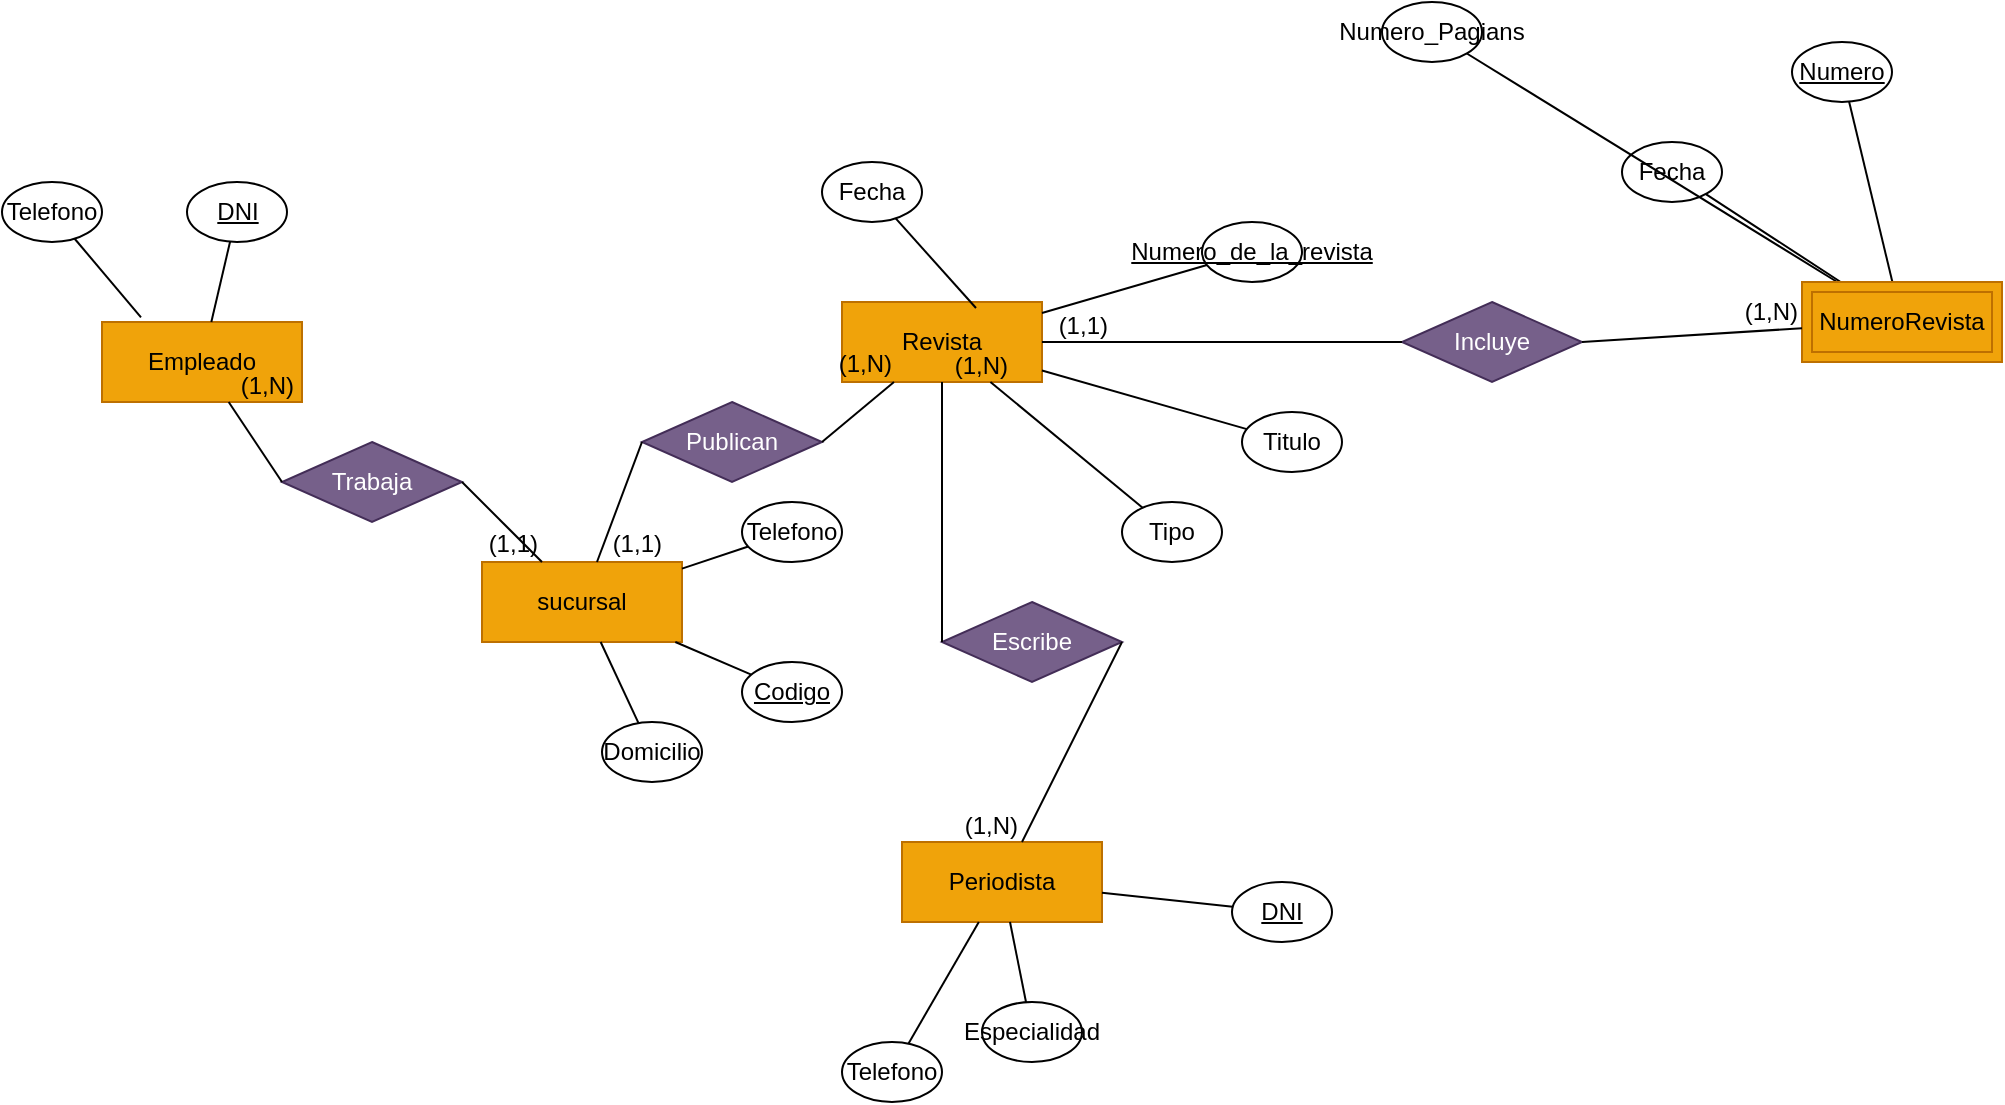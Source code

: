 <mxfile version="27.0.9">
  <diagram name="Página-1" id="WjGkQe-c2hMBbzgqHkUj">
    <mxGraphModel dx="1169" dy="2279" grid="1" gridSize="10" guides="1" tooltips="1" connect="1" arrows="1" fold="1" page="1" pageScale="1" pageWidth="1200" pageHeight="1600" math="0" shadow="0">
      <root>
        <mxCell id="0" />
        <mxCell id="1" parent="0" />
        <mxCell id="B-vahNaULA-1w-hWWKOj-1" value="Revista" style="whiteSpace=wrap;html=1;align=center;fillColor=#f0a30a;strokeColor=#BD7000;fontColor=#000000;" parent="1" vertex="1">
          <mxGeometry x="530" y="80" width="100" height="40" as="geometry" />
        </mxCell>
        <mxCell id="B-vahNaULA-1w-hWWKOj-2" value="sucursal" style="whiteSpace=wrap;html=1;align=center;fillColor=#f0a30a;strokeColor=#BD7000;fontColor=#000000;" parent="1" vertex="1">
          <mxGeometry x="350" y="210" width="100" height="40" as="geometry" />
        </mxCell>
        <mxCell id="B-vahNaULA-1w-hWWKOj-3" value="Periodista" style="whiteSpace=wrap;html=1;align=center;fillColor=#f0a30a;strokeColor=#BD7000;fontColor=#000000;" parent="1" vertex="1">
          <mxGeometry x="560" y="350" width="100" height="40" as="geometry" />
        </mxCell>
        <mxCell id="B-vahNaULA-1w-hWWKOj-5" value="Empleado" style="whiteSpace=wrap;html=1;align=center;fillColor=#f0a30a;strokeColor=#BD7000;fontColor=#000000;" parent="1" vertex="1">
          <mxGeometry x="160" y="90" width="100" height="40" as="geometry" />
        </mxCell>
        <mxCell id="B-vahNaULA-1w-hWWKOj-12" value="Escribe" style="shape=rhombus;perimeter=rhombusPerimeter;whiteSpace=wrap;html=1;align=center;fillColor=#76608a;fontColor=#ffffff;strokeColor=#432D57;" parent="1" vertex="1">
          <mxGeometry x="580" y="230" width="90" height="40" as="geometry" />
        </mxCell>
        <mxCell id="B-vahNaULA-1w-hWWKOj-13" value="" style="endArrow=none;html=1;rounded=0;exitX=0;exitY=0.5;exitDx=0;exitDy=0;" parent="1" source="B-vahNaULA-1w-hWWKOj-12" target="B-vahNaULA-1w-hWWKOj-1" edge="1">
          <mxGeometry relative="1" as="geometry">
            <mxPoint x="407" y="270" as="sourcePoint" />
            <mxPoint x="360" y="300" as="targetPoint" />
          </mxGeometry>
        </mxCell>
        <mxCell id="B-vahNaULA-1w-hWWKOj-14" value="(1,N)" style="resizable=0;html=1;whiteSpace=wrap;align=right;verticalAlign=bottom;" parent="B-vahNaULA-1w-hWWKOj-13" connectable="0" vertex="1">
          <mxGeometry x="1" relative="1" as="geometry">
            <mxPoint x="34" as="offset" />
          </mxGeometry>
        </mxCell>
        <mxCell id="B-vahNaULA-1w-hWWKOj-15" value="" style="endArrow=none;html=1;rounded=0;exitX=1;exitY=0.5;exitDx=0;exitDy=0;" parent="1" source="B-vahNaULA-1w-hWWKOj-12" target="B-vahNaULA-1w-hWWKOj-3" edge="1">
          <mxGeometry relative="1" as="geometry">
            <mxPoint x="407" y="270" as="sourcePoint" />
            <mxPoint x="580" y="300" as="targetPoint" />
          </mxGeometry>
        </mxCell>
        <mxCell id="B-vahNaULA-1w-hWWKOj-16" value="(1,N)" style="resizable=0;html=1;whiteSpace=wrap;align=right;verticalAlign=bottom;" parent="B-vahNaULA-1w-hWWKOj-15" connectable="0" vertex="1">
          <mxGeometry x="1" relative="1" as="geometry">
            <mxPoint as="offset" />
          </mxGeometry>
        </mxCell>
        <mxCell id="B-vahNaULA-1w-hWWKOj-17" value="Publican" style="shape=rhombus;perimeter=rhombusPerimeter;whiteSpace=wrap;html=1;align=center;fillColor=#76608a;fontColor=#ffffff;strokeColor=#432D57;" parent="1" vertex="1">
          <mxGeometry x="430" y="130" width="90" height="40" as="geometry" />
        </mxCell>
        <mxCell id="B-vahNaULA-1w-hWWKOj-18" value="" style="endArrow=none;html=1;rounded=0;exitX=0;exitY=0.5;exitDx=0;exitDy=0;" parent="1" source="B-vahNaULA-1w-hWWKOj-17" target="B-vahNaULA-1w-hWWKOj-2" edge="1">
          <mxGeometry relative="1" as="geometry">
            <mxPoint x="397" y="180" as="sourcePoint" />
            <mxPoint x="350" y="210" as="targetPoint" />
          </mxGeometry>
        </mxCell>
        <mxCell id="B-vahNaULA-1w-hWWKOj-19" value="(1,1)" style="resizable=0;html=1;whiteSpace=wrap;align=right;verticalAlign=bottom;" parent="B-vahNaULA-1w-hWWKOj-18" connectable="0" vertex="1">
          <mxGeometry x="1" relative="1" as="geometry">
            <mxPoint x="34" as="offset" />
          </mxGeometry>
        </mxCell>
        <mxCell id="B-vahNaULA-1w-hWWKOj-20" value="" style="endArrow=none;html=1;rounded=0;exitX=1;exitY=0.5;exitDx=0;exitDy=0;" parent="1" source="B-vahNaULA-1w-hWWKOj-17" target="B-vahNaULA-1w-hWWKOj-1" edge="1">
          <mxGeometry relative="1" as="geometry">
            <mxPoint x="397" y="180" as="sourcePoint" />
            <mxPoint x="570" y="210" as="targetPoint" />
          </mxGeometry>
        </mxCell>
        <mxCell id="B-vahNaULA-1w-hWWKOj-21" value="(1,N)" style="resizable=0;html=1;whiteSpace=wrap;align=right;verticalAlign=bottom;" parent="B-vahNaULA-1w-hWWKOj-20" connectable="0" vertex="1">
          <mxGeometry x="1" relative="1" as="geometry">
            <mxPoint as="offset" />
          </mxGeometry>
        </mxCell>
        <mxCell id="B-vahNaULA-1w-hWWKOj-27" value="Trabaja" style="shape=rhombus;perimeter=rhombusPerimeter;whiteSpace=wrap;html=1;align=center;fillColor=#76608a;fontColor=#ffffff;strokeColor=#432D57;" parent="1" vertex="1">
          <mxGeometry x="250" y="150" width="90" height="40" as="geometry" />
        </mxCell>
        <mxCell id="B-vahNaULA-1w-hWWKOj-28" value="" style="endArrow=none;html=1;rounded=0;exitX=0;exitY=0.5;exitDx=0;exitDy=0;" parent="1" source="B-vahNaULA-1w-hWWKOj-27" target="B-vahNaULA-1w-hWWKOj-5" edge="1">
          <mxGeometry relative="1" as="geometry">
            <mxPoint x="227" y="150" as="sourcePoint" />
            <mxPoint x="180" y="180" as="targetPoint" />
          </mxGeometry>
        </mxCell>
        <mxCell id="B-vahNaULA-1w-hWWKOj-29" value="(1,N)" style="resizable=0;html=1;whiteSpace=wrap;align=right;verticalAlign=bottom;" parent="B-vahNaULA-1w-hWWKOj-28" connectable="0" vertex="1">
          <mxGeometry x="1" relative="1" as="geometry">
            <mxPoint x="34" as="offset" />
          </mxGeometry>
        </mxCell>
        <mxCell id="B-vahNaULA-1w-hWWKOj-30" value="" style="endArrow=none;html=1;rounded=0;exitX=1;exitY=0.5;exitDx=0;exitDy=0;" parent="1" source="B-vahNaULA-1w-hWWKOj-27" target="B-vahNaULA-1w-hWWKOj-2" edge="1">
          <mxGeometry relative="1" as="geometry">
            <mxPoint x="227" y="150" as="sourcePoint" />
            <mxPoint x="400" y="180" as="targetPoint" />
          </mxGeometry>
        </mxCell>
        <mxCell id="B-vahNaULA-1w-hWWKOj-31" value="(1,1)" style="resizable=0;html=1;whiteSpace=wrap;align=right;verticalAlign=bottom;" parent="B-vahNaULA-1w-hWWKOj-30" connectable="0" vertex="1">
          <mxGeometry x="1" relative="1" as="geometry">
            <mxPoint as="offset" />
          </mxGeometry>
        </mxCell>
        <mxCell id="B-vahNaULA-1w-hWWKOj-34" value="" style="endArrow=none;html=1;rounded=0;" parent="1" source="B-vahNaULA-1w-hWWKOj-5" target="B-vahNaULA-1w-hWWKOj-35" edge="1">
          <mxGeometry relative="1" as="geometry">
            <mxPoint x="167.5" y="35" as="sourcePoint" />
            <mxPoint x="227.5" y="35" as="targetPoint" />
          </mxGeometry>
        </mxCell>
        <mxCell id="B-vahNaULA-1w-hWWKOj-35" value="&lt;u&gt;DNI&lt;/u&gt;" style="ellipse;whiteSpace=wrap;html=1;align=center;" parent="1" vertex="1">
          <mxGeometry x="202.5" y="20" width="50" height="30" as="geometry" />
        </mxCell>
        <mxCell id="B-vahNaULA-1w-hWWKOj-36" value="" style="endArrow=none;html=1;rounded=0;exitX=0.195;exitY=-0.058;exitDx=0;exitDy=0;exitPerimeter=0;" parent="1" source="B-vahNaULA-1w-hWWKOj-5" target="B-vahNaULA-1w-hWWKOj-37" edge="1">
          <mxGeometry relative="1" as="geometry">
            <mxPoint x="440" y="185" as="sourcePoint" />
            <mxPoint x="500" y="185" as="targetPoint" />
          </mxGeometry>
        </mxCell>
        <mxCell id="B-vahNaULA-1w-hWWKOj-37" value="Telefono" style="ellipse;whiteSpace=wrap;html=1;align=center;" parent="1" vertex="1">
          <mxGeometry x="110" y="20" width="50" height="30" as="geometry" />
        </mxCell>
        <mxCell id="B-vahNaULA-1w-hWWKOj-38" value="" style="endArrow=none;html=1;rounded=0;" parent="1" source="B-vahNaULA-1w-hWWKOj-3" target="B-vahNaULA-1w-hWWKOj-39" edge="1">
          <mxGeometry relative="1" as="geometry">
            <mxPoint x="690" y="385" as="sourcePoint" />
            <mxPoint x="750" y="385" as="targetPoint" />
          </mxGeometry>
        </mxCell>
        <mxCell id="B-vahNaULA-1w-hWWKOj-39" value="&lt;u&gt;DNI&lt;/u&gt;" style="ellipse;whiteSpace=wrap;html=1;align=center;" parent="1" vertex="1">
          <mxGeometry x="725" y="370" width="50" height="30" as="geometry" />
        </mxCell>
        <mxCell id="B-vahNaULA-1w-hWWKOj-40" value="" style="endArrow=none;html=1;rounded=0;" parent="1" source="B-vahNaULA-1w-hWWKOj-3" target="B-vahNaULA-1w-hWWKOj-41" edge="1">
          <mxGeometry relative="1" as="geometry">
            <mxPoint x="440" y="185" as="sourcePoint" />
            <mxPoint x="500" y="185" as="targetPoint" />
          </mxGeometry>
        </mxCell>
        <mxCell id="B-vahNaULA-1w-hWWKOj-41" value="Especialidad" style="ellipse;whiteSpace=wrap;html=1;align=center;" parent="1" vertex="1">
          <mxGeometry x="600" y="430" width="50" height="30" as="geometry" />
        </mxCell>
        <mxCell id="B-vahNaULA-1w-hWWKOj-42" value="" style="endArrow=none;html=1;rounded=0;" parent="1" source="B-vahNaULA-1w-hWWKOj-3" target="B-vahNaULA-1w-hWWKOj-43" edge="1">
          <mxGeometry relative="1" as="geometry">
            <mxPoint x="440" y="185" as="sourcePoint" />
            <mxPoint x="500" y="185" as="targetPoint" />
          </mxGeometry>
        </mxCell>
        <mxCell id="B-vahNaULA-1w-hWWKOj-43" value="Telefono" style="ellipse;whiteSpace=wrap;html=1;align=center;" parent="1" vertex="1">
          <mxGeometry x="530" y="450" width="50" height="30" as="geometry" />
        </mxCell>
        <mxCell id="B-vahNaULA-1w-hWWKOj-44" value="" style="endArrow=none;html=1;rounded=0;" parent="1" source="B-vahNaULA-1w-hWWKOj-2" target="B-vahNaULA-1w-hWWKOj-45" edge="1">
          <mxGeometry relative="1" as="geometry">
            <mxPoint x="445" y="275" as="sourcePoint" />
            <mxPoint x="505" y="275" as="targetPoint" />
          </mxGeometry>
        </mxCell>
        <mxCell id="B-vahNaULA-1w-hWWKOj-45" value="&lt;u&gt;Codigo&lt;/u&gt;" style="ellipse;whiteSpace=wrap;html=1;align=center;" parent="1" vertex="1">
          <mxGeometry x="480" y="260" width="50" height="30" as="geometry" />
        </mxCell>
        <mxCell id="B-vahNaULA-1w-hWWKOj-46" value="" style="endArrow=none;html=1;rounded=0;" parent="1" source="B-vahNaULA-1w-hWWKOj-2" target="B-vahNaULA-1w-hWWKOj-47" edge="1">
          <mxGeometry relative="1" as="geometry">
            <mxPoint x="440" y="185" as="sourcePoint" />
            <mxPoint x="500" y="185" as="targetPoint" />
          </mxGeometry>
        </mxCell>
        <mxCell id="B-vahNaULA-1w-hWWKOj-47" value="Telefono" style="ellipse;whiteSpace=wrap;html=1;align=center;" parent="1" vertex="1">
          <mxGeometry x="480" y="180" width="50" height="30" as="geometry" />
        </mxCell>
        <mxCell id="B-vahNaULA-1w-hWWKOj-48" value="" style="endArrow=none;html=1;rounded=0;" parent="1" source="B-vahNaULA-1w-hWWKOj-2" target="B-vahNaULA-1w-hWWKOj-49" edge="1">
          <mxGeometry relative="1" as="geometry">
            <mxPoint x="440" y="185" as="sourcePoint" />
            <mxPoint x="500" y="185" as="targetPoint" />
          </mxGeometry>
        </mxCell>
        <mxCell id="B-vahNaULA-1w-hWWKOj-49" value="Domicilio" style="ellipse;whiteSpace=wrap;html=1;align=center;" parent="1" vertex="1">
          <mxGeometry x="410" y="290" width="50" height="30" as="geometry" />
        </mxCell>
        <mxCell id="B-vahNaULA-1w-hWWKOj-50" value="" style="endArrow=none;html=1;rounded=0;" parent="1" source="B-vahNaULA-1w-hWWKOj-1" target="B-vahNaULA-1w-hWWKOj-51" edge="1">
          <mxGeometry relative="1" as="geometry">
            <mxPoint x="440" y="185" as="sourcePoint" />
            <mxPoint x="500" y="185" as="targetPoint" />
          </mxGeometry>
        </mxCell>
        <mxCell id="B-vahNaULA-1w-hWWKOj-51" value="&lt;u&gt;Numero_de_la_revista&lt;/u&gt;" style="ellipse;whiteSpace=wrap;html=1;align=center;" parent="1" vertex="1">
          <mxGeometry x="710" y="40" width="50" height="30" as="geometry" />
        </mxCell>
        <mxCell id="B-vahNaULA-1w-hWWKOj-52" value="" style="endArrow=none;html=1;rounded=0;" parent="1" source="B-vahNaULA-1w-hWWKOj-1" target="B-vahNaULA-1w-hWWKOj-53" edge="1">
          <mxGeometry relative="1" as="geometry">
            <mxPoint x="440" y="185" as="sourcePoint" />
            <mxPoint x="500" y="185" as="targetPoint" />
          </mxGeometry>
        </mxCell>
        <mxCell id="B-vahNaULA-1w-hWWKOj-53" value="Tipo" style="ellipse;whiteSpace=wrap;html=1;align=center;" parent="1" vertex="1">
          <mxGeometry x="670" y="180" width="50" height="30" as="geometry" />
        </mxCell>
        <mxCell id="B-vahNaULA-1w-hWWKOj-54" value="" style="endArrow=none;html=1;rounded=0;" parent="1" source="B-vahNaULA-1w-hWWKOj-1" target="B-vahNaULA-1w-hWWKOj-55" edge="1">
          <mxGeometry relative="1" as="geometry">
            <mxPoint x="440" y="185" as="sourcePoint" />
            <mxPoint x="500" y="185" as="targetPoint" />
          </mxGeometry>
        </mxCell>
        <mxCell id="B-vahNaULA-1w-hWWKOj-55" value="Titulo" style="ellipse;whiteSpace=wrap;html=1;align=center;" parent="1" vertex="1">
          <mxGeometry x="730" y="135" width="50" height="30" as="geometry" />
        </mxCell>
        <mxCell id="B-vahNaULA-1w-hWWKOj-56" value="" style="endArrow=none;html=1;rounded=0;exitX=0.67;exitY=0.075;exitDx=0;exitDy=0;exitPerimeter=0;" parent="1" source="B-vahNaULA-1w-hWWKOj-1" target="B-vahNaULA-1w-hWWKOj-57" edge="1">
          <mxGeometry relative="1" as="geometry">
            <mxPoint x="600" y="125" as="sourcePoint" />
            <mxPoint x="660" y="125" as="targetPoint" />
          </mxGeometry>
        </mxCell>
        <mxCell id="B-vahNaULA-1w-hWWKOj-57" value="Fecha" style="ellipse;whiteSpace=wrap;html=1;align=center;" parent="1" vertex="1">
          <mxGeometry x="520" y="10" width="50" height="30" as="geometry" />
        </mxCell>
        <mxCell id="vA9dp_3DRFksyfBaNGGK-7" value="" style="endArrow=none;html=1;rounded=0;" edge="1" target="vA9dp_3DRFksyfBaNGGK-8" parent="1" source="vA9dp_3DRFksyfBaNGGK-13">
          <mxGeometry relative="1" as="geometry">
            <mxPoint x="992.222" y="40" as="sourcePoint" />
            <mxPoint x="385" y="35" as="targetPoint" />
          </mxGeometry>
        </mxCell>
        <mxCell id="vA9dp_3DRFksyfBaNGGK-8" value="Fecha" style="ellipse;whiteSpace=wrap;html=1;align=center;" vertex="1" parent="1">
          <mxGeometry x="920" width="50" height="30" as="geometry" />
        </mxCell>
        <mxCell id="vA9dp_3DRFksyfBaNGGK-9" value="" style="endArrow=none;html=1;rounded=0;" edge="1" target="vA9dp_3DRFksyfBaNGGK-10" parent="1" source="vA9dp_3DRFksyfBaNGGK-13">
          <mxGeometry relative="1" as="geometry">
            <mxPoint x="994.348" y="40" as="sourcePoint" />
            <mxPoint x="375" y="25" as="targetPoint" />
          </mxGeometry>
        </mxCell>
        <mxCell id="vA9dp_3DRFksyfBaNGGK-10" value="Numero_Pagians" style="ellipse;whiteSpace=wrap;html=1;align=center;" vertex="1" parent="1">
          <mxGeometry x="800" y="-70" width="50" height="30" as="geometry" />
        </mxCell>
        <mxCell id="vA9dp_3DRFksyfBaNGGK-11" value="" style="endArrow=none;html=1;rounded=0;" edge="1" target="vA9dp_3DRFksyfBaNGGK-12" parent="1" source="vA9dp_3DRFksyfBaNGGK-13">
          <mxGeometry relative="1" as="geometry">
            <mxPoint x="1030" y="40" as="sourcePoint" />
            <mxPoint x="510" y="65" as="targetPoint" />
          </mxGeometry>
        </mxCell>
        <mxCell id="vA9dp_3DRFksyfBaNGGK-12" value="&lt;u&gt;Numero&lt;/u&gt;" style="ellipse;whiteSpace=wrap;html=1;align=center;" vertex="1" parent="1">
          <mxGeometry x="1005" y="-50" width="50" height="30" as="geometry" />
        </mxCell>
        <mxCell id="vA9dp_3DRFksyfBaNGGK-13" value="NumeroRevista" style="shape=ext;margin=3;double=1;whiteSpace=wrap;html=1;align=center;fillColor=#f0a30a;fontColor=#000000;strokeColor=#BD7000;" vertex="1" parent="1">
          <mxGeometry x="1010" y="70" width="100" height="40" as="geometry" />
        </mxCell>
        <mxCell id="vA9dp_3DRFksyfBaNGGK-14" value="Incluye" style="shape=rhombus;perimeter=rhombusPerimeter;whiteSpace=wrap;html=1;align=center;fillColor=#76608a;fontColor=#ffffff;strokeColor=#432D57;" vertex="1" parent="1">
          <mxGeometry x="810" y="80" width="90" height="40" as="geometry" />
        </mxCell>
        <mxCell id="vA9dp_3DRFksyfBaNGGK-15" value="" style="endArrow=none;html=1;rounded=0;exitX=0;exitY=0.5;exitDx=0;exitDy=0;" edge="1" source="vA9dp_3DRFksyfBaNGGK-14" parent="1" target="B-vahNaULA-1w-hWWKOj-1">
          <mxGeometry relative="1" as="geometry">
            <mxPoint x="787" y="80" as="sourcePoint" />
            <mxPoint x="740" y="110" as="targetPoint" />
          </mxGeometry>
        </mxCell>
        <mxCell id="vA9dp_3DRFksyfBaNGGK-16" value="(1,1)" style="resizable=0;html=1;whiteSpace=wrap;align=right;verticalAlign=bottom;" connectable="0" vertex="1" parent="vA9dp_3DRFksyfBaNGGK-15">
          <mxGeometry x="1" relative="1" as="geometry">
            <mxPoint x="34" as="offset" />
          </mxGeometry>
        </mxCell>
        <mxCell id="vA9dp_3DRFksyfBaNGGK-17" value="" style="endArrow=none;html=1;rounded=0;exitX=1;exitY=0.5;exitDx=0;exitDy=0;" edge="1" source="vA9dp_3DRFksyfBaNGGK-14" parent="1" target="vA9dp_3DRFksyfBaNGGK-13">
          <mxGeometry relative="1" as="geometry">
            <mxPoint x="787" y="80" as="sourcePoint" />
            <mxPoint x="960" y="110" as="targetPoint" />
          </mxGeometry>
        </mxCell>
        <mxCell id="vA9dp_3DRFksyfBaNGGK-18" value="(1,N)" style="resizable=0;html=1;whiteSpace=wrap;align=right;verticalAlign=bottom;" connectable="0" vertex="1" parent="vA9dp_3DRFksyfBaNGGK-17">
          <mxGeometry x="1" relative="1" as="geometry">
            <mxPoint as="offset" />
          </mxGeometry>
        </mxCell>
      </root>
    </mxGraphModel>
  </diagram>
</mxfile>
